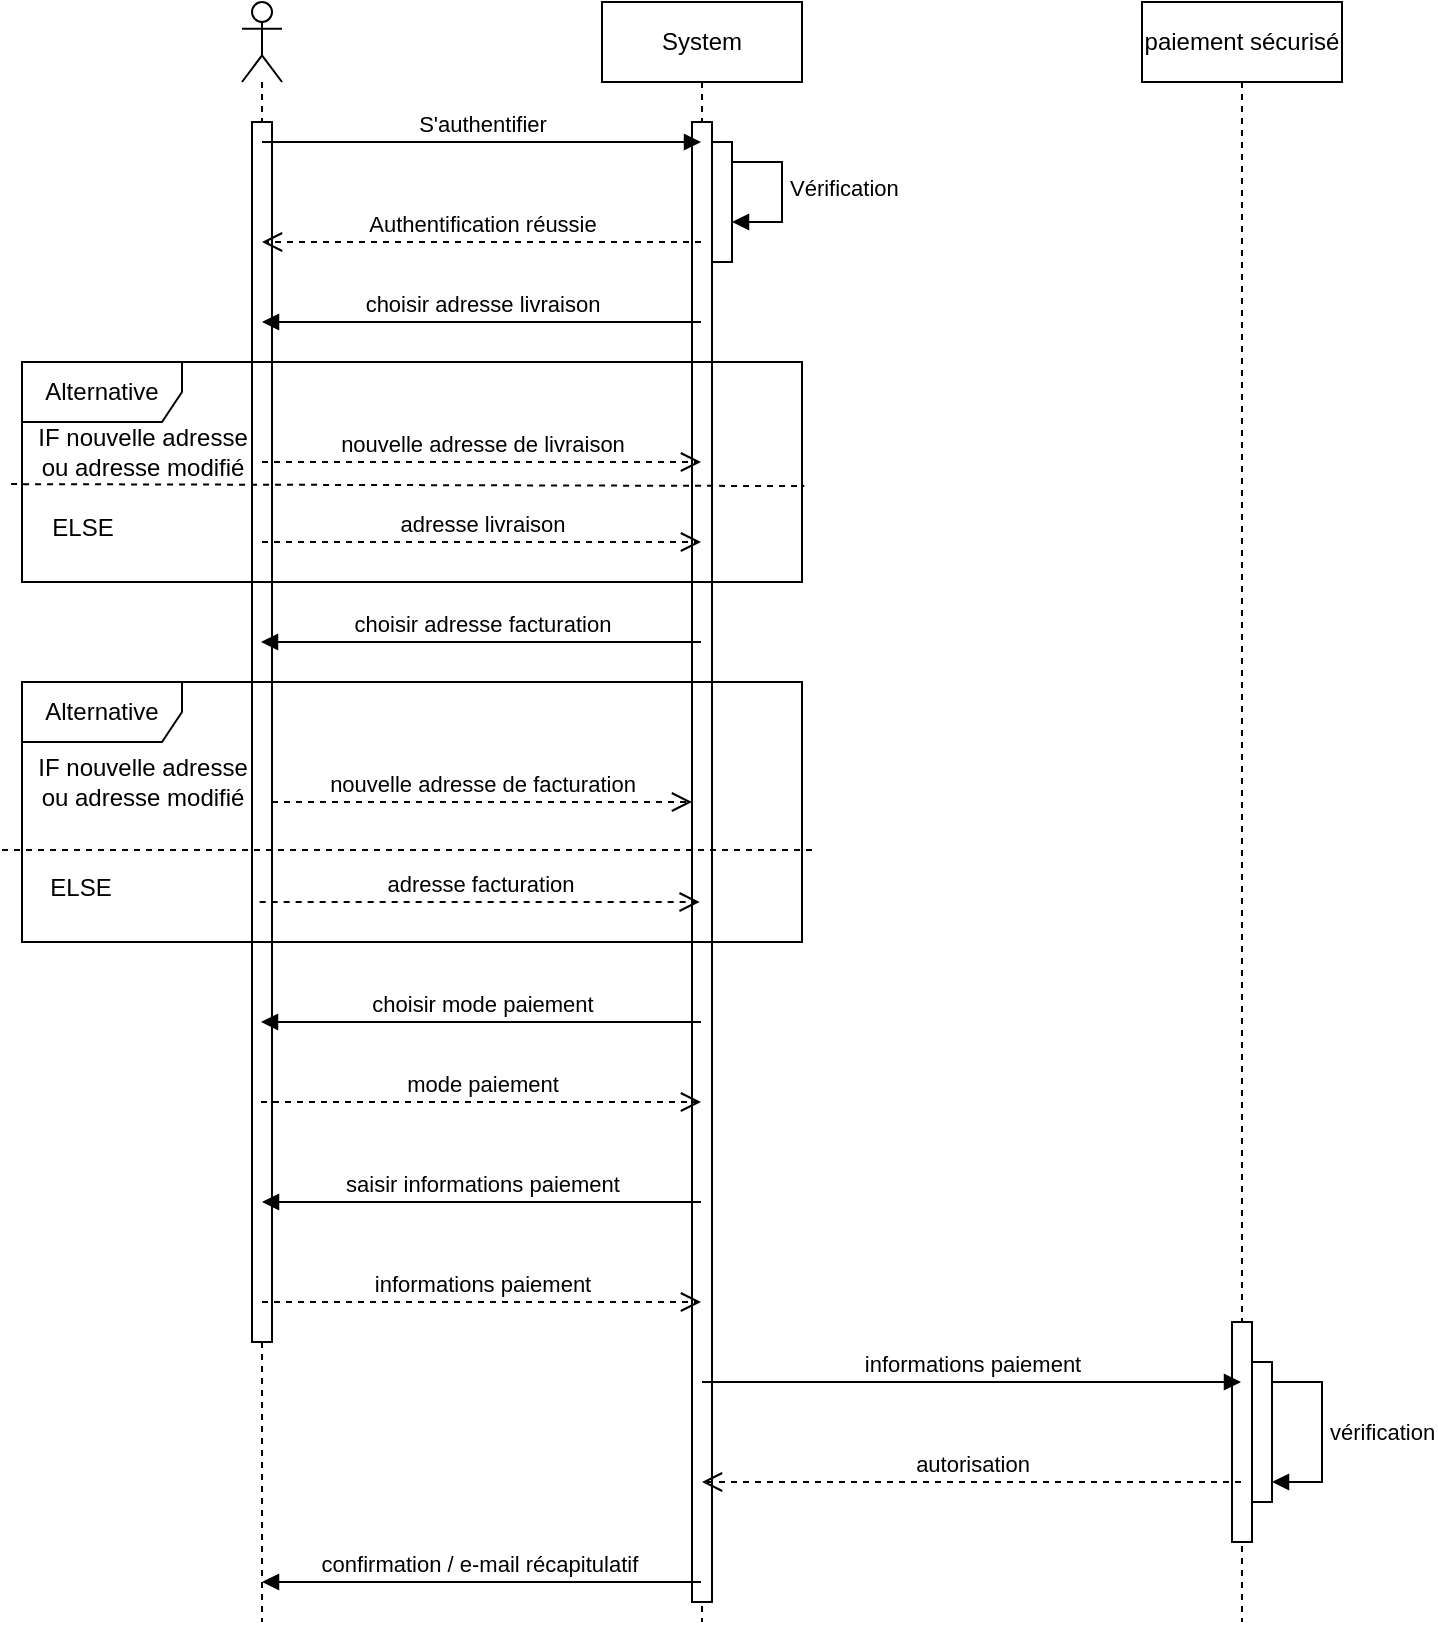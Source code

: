 <mxfile version="21.7.5" type="device">
  <diagram name="Page-1" id="2YBvvXClWsGukQMizWep">
    <mxGraphModel dx="2524" dy="870" grid="1" gridSize="10" guides="1" tooltips="1" connect="1" arrows="1" fold="1" page="1" pageScale="1" pageWidth="850" pageHeight="1100" math="0" shadow="0">
      <root>
        <mxCell id="0" />
        <mxCell id="1" parent="0" />
        <mxCell id="JWJZoj7f2KtCbUOrZRci-18" value="" style="shape=umlLifeline;perimeter=lifelinePerimeter;whiteSpace=wrap;html=1;container=1;dropTarget=0;collapsible=0;recursiveResize=0;outlineConnect=0;portConstraint=eastwest;newEdgeStyle={&quot;curved&quot;:0,&quot;rounded&quot;:0};participant=umlActor;" parent="1" vertex="1">
          <mxGeometry x="-640" width="20" height="810" as="geometry" />
        </mxCell>
        <mxCell id="JWJZoj7f2KtCbUOrZRci-37" value="" style="html=1;points=[[0,0,0,0,5],[0,1,0,0,-5],[1,0,0,0,5],[1,1,0,0,-5]];perimeter=orthogonalPerimeter;outlineConnect=0;targetShapes=umlLifeline;portConstraint=eastwest;newEdgeStyle={&quot;curved&quot;:0,&quot;rounded&quot;:0};" parent="JWJZoj7f2KtCbUOrZRci-18" vertex="1">
          <mxGeometry x="5" y="60" width="10" height="610" as="geometry" />
        </mxCell>
        <mxCell id="JWJZoj7f2KtCbUOrZRci-19" value="System" style="shape=umlLifeline;perimeter=lifelinePerimeter;whiteSpace=wrap;html=1;container=1;dropTarget=0;collapsible=0;recursiveResize=0;outlineConnect=0;portConstraint=eastwest;newEdgeStyle={&quot;curved&quot;:0,&quot;rounded&quot;:0};" parent="1" vertex="1">
          <mxGeometry x="-460" width="100" height="810" as="geometry" />
        </mxCell>
        <mxCell id="JWJZoj7f2KtCbUOrZRci-38" value="" style="html=1;points=[[0,0,0,0,5],[0,1,0,0,-5],[1,0,0,0,5],[1,1,0,0,-5]];perimeter=orthogonalPerimeter;outlineConnect=0;targetShapes=umlLifeline;portConstraint=eastwest;newEdgeStyle={&quot;curved&quot;:0,&quot;rounded&quot;:0};" parent="JWJZoj7f2KtCbUOrZRci-19" vertex="1">
          <mxGeometry x="45" y="60" width="10" height="740" as="geometry" />
        </mxCell>
        <mxCell id="JWJZoj7f2KtCbUOrZRci-39" value="" style="html=1;points=[[0,0,0,0,5],[0,1,0,0,-5],[1,0,0,0,5],[1,1,0,0,-5]];perimeter=orthogonalPerimeter;outlineConnect=0;targetShapes=umlLifeline;portConstraint=eastwest;newEdgeStyle={&quot;curved&quot;:0,&quot;rounded&quot;:0};" parent="JWJZoj7f2KtCbUOrZRci-19" vertex="1">
          <mxGeometry x="55" y="70" width="10" height="60" as="geometry" />
        </mxCell>
        <mxCell id="JWJZoj7f2KtCbUOrZRci-40" value="Vérification" style="html=1;align=left;spacingLeft=2;endArrow=block;rounded=0;edgeStyle=orthogonalEdgeStyle;curved=0;rounded=0;exitX=1;exitY=0;exitDx=0;exitDy=5;exitPerimeter=0;" parent="JWJZoj7f2KtCbUOrZRci-19" source="JWJZoj7f2KtCbUOrZRci-39" target="JWJZoj7f2KtCbUOrZRci-39" edge="1">
          <mxGeometry relative="1" as="geometry">
            <mxPoint x="70" y="90" as="sourcePoint" />
            <Array as="points">
              <mxPoint x="65" y="80" />
              <mxPoint x="90" y="80" />
              <mxPoint x="90" y="110" />
            </Array>
          </mxGeometry>
        </mxCell>
        <mxCell id="JWJZoj7f2KtCbUOrZRci-23" value="S&#39;authentifier" style="html=1;verticalAlign=bottom;endArrow=block;curved=0;rounded=0;" parent="1" source="JWJZoj7f2KtCbUOrZRci-18" target="JWJZoj7f2KtCbUOrZRci-19" edge="1">
          <mxGeometry width="80" relative="1" as="geometry">
            <mxPoint x="-40" y="350" as="sourcePoint" />
            <mxPoint x="40" y="350" as="targetPoint" />
            <Array as="points">
              <mxPoint x="-530" y="70" />
            </Array>
          </mxGeometry>
        </mxCell>
        <mxCell id="JWJZoj7f2KtCbUOrZRci-25" value="Authentification réussie" style="html=1;verticalAlign=bottom;endArrow=open;dashed=1;endSize=8;curved=0;rounded=0;" parent="1" source="JWJZoj7f2KtCbUOrZRci-19" target="JWJZoj7f2KtCbUOrZRci-18" edge="1">
          <mxGeometry relative="1" as="geometry">
            <mxPoint x="40" y="350" as="sourcePoint" />
            <mxPoint x="-40" y="350" as="targetPoint" />
            <Array as="points">
              <mxPoint x="-510" y="120" />
            </Array>
          </mxGeometry>
        </mxCell>
        <mxCell id="JWJZoj7f2KtCbUOrZRci-35" value="choisir adresse livraison" style="html=1;verticalAlign=bottom;endArrow=block;curved=0;rounded=0;" parent="1" source="JWJZoj7f2KtCbUOrZRci-19" target="JWJZoj7f2KtCbUOrZRci-18" edge="1">
          <mxGeometry width="80" relative="1" as="geometry">
            <mxPoint x="-40" y="350" as="sourcePoint" />
            <mxPoint x="40" y="350" as="targetPoint" />
            <Array as="points">
              <mxPoint x="-530" y="160" />
            </Array>
            <mxPoint as="offset" />
          </mxGeometry>
        </mxCell>
        <mxCell id="JWJZoj7f2KtCbUOrZRci-41" value="Alternative" style="shape=umlFrame;whiteSpace=wrap;html=1;pointerEvents=0;width=80;height=30;" parent="1" vertex="1">
          <mxGeometry x="-750" y="180" width="390" height="110" as="geometry" />
        </mxCell>
        <mxCell id="JWJZoj7f2KtCbUOrZRci-42" value="adresse livraison" style="html=1;verticalAlign=bottom;endArrow=open;dashed=1;endSize=8;curved=0;rounded=0;" parent="1" source="JWJZoj7f2KtCbUOrZRci-18" target="JWJZoj7f2KtCbUOrZRci-19" edge="1">
          <mxGeometry relative="1" as="geometry">
            <mxPoint x="80" y="350" as="sourcePoint" />
            <mxPoint y="350" as="targetPoint" />
            <Array as="points">
              <mxPoint x="-530" y="270" />
            </Array>
            <mxPoint as="offset" />
          </mxGeometry>
        </mxCell>
        <mxCell id="JWJZoj7f2KtCbUOrZRci-43" value="" style="endArrow=none;dashed=1;html=1;rounded=0;exitX=-0.014;exitY=0.555;exitDx=0;exitDy=0;exitPerimeter=0;entryX=1.003;entryY=0.564;entryDx=0;entryDy=0;entryPerimeter=0;" parent="1" source="JWJZoj7f2KtCbUOrZRci-41" target="JWJZoj7f2KtCbUOrZRci-41" edge="1">
          <mxGeometry width="50" height="50" relative="1" as="geometry">
            <mxPoint x="20" y="370" as="sourcePoint" />
            <mxPoint x="70" y="320" as="targetPoint" />
          </mxGeometry>
        </mxCell>
        <mxCell id="JWJZoj7f2KtCbUOrZRci-44" value="IF nouvelle adresse&lt;br&gt;ou adresse modifié" style="text;html=1;align=center;verticalAlign=middle;resizable=0;points=[];autosize=1;strokeColor=none;fillColor=none;" parent="1" vertex="1">
          <mxGeometry x="-755" y="205" width="130" height="40" as="geometry" />
        </mxCell>
        <mxCell id="JWJZoj7f2KtCbUOrZRci-46" value="nouvelle adresse de livraison" style="html=1;verticalAlign=bottom;endArrow=open;dashed=1;endSize=8;curved=0;rounded=0;" parent="1" source="JWJZoj7f2KtCbUOrZRci-18" target="JWJZoj7f2KtCbUOrZRci-19" edge="1">
          <mxGeometry relative="1" as="geometry">
            <mxPoint x="80" y="350" as="sourcePoint" />
            <mxPoint y="350" as="targetPoint" />
            <Array as="points">
              <mxPoint x="-540" y="230" />
            </Array>
          </mxGeometry>
        </mxCell>
        <mxCell id="JWJZoj7f2KtCbUOrZRci-47" value="ELSE" style="text;html=1;align=center;verticalAlign=middle;resizable=0;points=[];autosize=1;strokeColor=none;fillColor=none;" parent="1" vertex="1">
          <mxGeometry x="-745" y="248" width="50" height="30" as="geometry" />
        </mxCell>
        <mxCell id="JWJZoj7f2KtCbUOrZRci-48" value="choisir adresse facturation" style="html=1;verticalAlign=bottom;endArrow=block;curved=0;rounded=0;" parent="1" edge="1">
          <mxGeometry width="80" relative="1" as="geometry">
            <mxPoint x="-410.5" y="320" as="sourcePoint" />
            <mxPoint x="-630.5" y="320" as="targetPoint" />
          </mxGeometry>
        </mxCell>
        <mxCell id="JWJZoj7f2KtCbUOrZRci-50" value="Alternative" style="shape=umlFrame;whiteSpace=wrap;html=1;pointerEvents=0;width=80;height=30;" parent="1" vertex="1">
          <mxGeometry x="-750" y="340" width="390" height="130" as="geometry" />
        </mxCell>
        <mxCell id="JWJZoj7f2KtCbUOrZRci-51" value="adresse facturation" style="html=1;verticalAlign=bottom;endArrow=open;dashed=1;endSize=8;curved=0;rounded=0;" parent="1" edge="1">
          <mxGeometry relative="1" as="geometry">
            <mxPoint x="-631.17" y="450" as="sourcePoint" />
            <mxPoint x="-411.17" y="450" as="targetPoint" />
            <Array as="points">
              <mxPoint x="-531.17" y="450" />
            </Array>
            <mxPoint as="offset" />
          </mxGeometry>
        </mxCell>
        <mxCell id="JWJZoj7f2KtCbUOrZRci-52" value="" style="endArrow=none;dashed=1;html=1;rounded=0;entryX=1.013;entryY=0.646;entryDx=0;entryDy=0;entryPerimeter=0;" parent="1" target="JWJZoj7f2KtCbUOrZRci-50" edge="1">
          <mxGeometry width="50" height="50" relative="1" as="geometry">
            <mxPoint x="-760" y="424" as="sourcePoint" />
            <mxPoint x="68.83" y="500" as="targetPoint" />
            <Array as="points" />
          </mxGeometry>
        </mxCell>
        <mxCell id="JWJZoj7f2KtCbUOrZRci-53" value="IF nouvelle adresse&lt;br&gt;ou adresse modifié" style="text;html=1;align=center;verticalAlign=middle;resizable=0;points=[];autosize=1;strokeColor=none;fillColor=none;" parent="1" vertex="1">
          <mxGeometry x="-755" y="370" width="130" height="40" as="geometry" />
        </mxCell>
        <mxCell id="JWJZoj7f2KtCbUOrZRci-54" value="nouvelle adresse de facturation" style="html=1;verticalAlign=bottom;endArrow=open;dashed=1;endSize=8;curved=0;rounded=0;" parent="1" target="JWJZoj7f2KtCbUOrZRci-38" edge="1">
          <mxGeometry relative="1" as="geometry">
            <mxPoint x="-625" y="400" as="sourcePoint" />
            <mxPoint x="-405" y="400" as="targetPoint" />
            <Array as="points" />
          </mxGeometry>
        </mxCell>
        <mxCell id="JWJZoj7f2KtCbUOrZRci-55" value="ELSE" style="text;html=1;align=center;verticalAlign=middle;resizable=0;points=[];autosize=1;strokeColor=none;fillColor=none;" parent="1" vertex="1">
          <mxGeometry x="-746.17" y="428" width="50" height="30" as="geometry" />
        </mxCell>
        <mxCell id="JWJZoj7f2KtCbUOrZRci-60" value="paiement sécurisé" style="shape=umlLifeline;perimeter=lifelinePerimeter;whiteSpace=wrap;html=1;container=1;dropTarget=0;collapsible=0;recursiveResize=0;outlineConnect=0;portConstraint=eastwest;newEdgeStyle={&quot;curved&quot;:0,&quot;rounded&quot;:0};" parent="1" vertex="1">
          <mxGeometry x="-190" width="100" height="810" as="geometry" />
        </mxCell>
        <mxCell id="JWJZoj7f2KtCbUOrZRci-70" value="" style="html=1;points=[[0,0,0,0,5],[0,1,0,0,-5],[1,0,0,0,5],[1,1,0,0,-5]];perimeter=orthogonalPerimeter;outlineConnect=0;targetShapes=umlLifeline;portConstraint=eastwest;newEdgeStyle={&quot;curved&quot;:0,&quot;rounded&quot;:0};" parent="JWJZoj7f2KtCbUOrZRci-60" vertex="1">
          <mxGeometry x="45" y="660" width="10" height="110" as="geometry" />
        </mxCell>
        <mxCell id="JWJZoj7f2KtCbUOrZRci-71" value="" style="html=1;points=[[0,0,0,0,5],[0,1,0,0,-5],[1,0,0,0,5],[1,1,0,0,-5]];perimeter=orthogonalPerimeter;outlineConnect=0;targetShapes=umlLifeline;portConstraint=eastwest;newEdgeStyle={&quot;curved&quot;:0,&quot;rounded&quot;:0};" parent="JWJZoj7f2KtCbUOrZRci-60" vertex="1">
          <mxGeometry x="55" y="680" width="10" height="70" as="geometry" />
        </mxCell>
        <mxCell id="JWJZoj7f2KtCbUOrZRci-72" value="vérification" style="html=1;align=left;spacingLeft=2;endArrow=block;rounded=0;edgeStyle=orthogonalEdgeStyle;curved=0;rounded=0;" parent="JWJZoj7f2KtCbUOrZRci-60" target="JWJZoj7f2KtCbUOrZRci-71" edge="1" source="JWJZoj7f2KtCbUOrZRci-71">
          <mxGeometry relative="1" as="geometry">
            <mxPoint x="60" y="690" as="sourcePoint" />
            <Array as="points">
              <mxPoint x="90" y="690" />
              <mxPoint x="90" y="740" />
            </Array>
            <mxPoint as="offset" />
          </mxGeometry>
        </mxCell>
        <mxCell id="JWJZoj7f2KtCbUOrZRci-61" value="choisir mode paiement" style="html=1;verticalAlign=bottom;endArrow=block;curved=0;rounded=0;" parent="1" edge="1">
          <mxGeometry width="80" relative="1" as="geometry">
            <mxPoint x="-410.5" y="510" as="sourcePoint" />
            <mxPoint x="-630.5" y="510" as="targetPoint" />
          </mxGeometry>
        </mxCell>
        <mxCell id="JWJZoj7f2KtCbUOrZRci-62" value="mode paiement" style="html=1;verticalAlign=bottom;endArrow=open;dashed=1;endSize=8;curved=0;rounded=0;" parent="1" edge="1">
          <mxGeometry relative="1" as="geometry">
            <mxPoint x="-630.5" y="550" as="sourcePoint" />
            <mxPoint x="-410.5" y="550" as="targetPoint" />
            <Array as="points">
              <mxPoint x="-540" y="550" />
            </Array>
          </mxGeometry>
        </mxCell>
        <mxCell id="JWJZoj7f2KtCbUOrZRci-63" value="informations paiement" style="html=1;verticalAlign=bottom;endArrow=block;curved=0;rounded=0;" parent="1" source="JWJZoj7f2KtCbUOrZRci-19" target="JWJZoj7f2KtCbUOrZRci-60" edge="1">
          <mxGeometry width="80" relative="1" as="geometry">
            <mxPoint y="350" as="sourcePoint" />
            <mxPoint x="80" y="350" as="targetPoint" />
            <Array as="points">
              <mxPoint x="-290" y="690" />
            </Array>
          </mxGeometry>
        </mxCell>
        <mxCell id="JWJZoj7f2KtCbUOrZRci-64" value="autorisation" style="html=1;verticalAlign=bottom;endArrow=open;dashed=1;endSize=8;curved=0;rounded=0;" parent="1" source="JWJZoj7f2KtCbUOrZRci-60" target="JWJZoj7f2KtCbUOrZRci-19" edge="1">
          <mxGeometry relative="1" as="geometry">
            <mxPoint x="80" y="470" as="sourcePoint" />
            <mxPoint y="470" as="targetPoint" />
            <Array as="points">
              <mxPoint x="-270" y="740" />
            </Array>
          </mxGeometry>
        </mxCell>
        <mxCell id="JWJZoj7f2KtCbUOrZRci-66" value="saisir informations paiement" style="html=1;verticalAlign=bottom;endArrow=block;curved=0;rounded=0;" parent="1" source="JWJZoj7f2KtCbUOrZRci-19" target="JWJZoj7f2KtCbUOrZRci-18" edge="1">
          <mxGeometry width="80" relative="1" as="geometry">
            <mxPoint y="590" as="sourcePoint" />
            <mxPoint x="80" y="590" as="targetPoint" />
            <Array as="points">
              <mxPoint x="-500" y="600" />
            </Array>
          </mxGeometry>
        </mxCell>
        <mxCell id="JWJZoj7f2KtCbUOrZRci-67" value="informations paiement" style="html=1;verticalAlign=bottom;endArrow=open;dashed=1;endSize=8;curved=0;rounded=0;" parent="1" source="JWJZoj7f2KtCbUOrZRci-18" target="JWJZoj7f2KtCbUOrZRci-19" edge="1">
          <mxGeometry relative="1" as="geometry">
            <mxPoint x="80" y="590" as="sourcePoint" />
            <mxPoint y="590" as="targetPoint" />
            <Array as="points">
              <mxPoint x="-520" y="650" />
            </Array>
          </mxGeometry>
        </mxCell>
        <mxCell id="JWJZoj7f2KtCbUOrZRci-68" value="confirmation / e-mail récapitulatif&amp;nbsp;" style="html=1;verticalAlign=bottom;endArrow=block;curved=0;rounded=0;" parent="1" source="JWJZoj7f2KtCbUOrZRci-19" target="JWJZoj7f2KtCbUOrZRci-18" edge="1">
          <mxGeometry width="80" relative="1" as="geometry">
            <mxPoint y="830" as="sourcePoint" />
            <mxPoint x="80" y="830" as="targetPoint" />
            <Array as="points">
              <mxPoint x="-510" y="790" />
            </Array>
          </mxGeometry>
        </mxCell>
      </root>
    </mxGraphModel>
  </diagram>
</mxfile>
